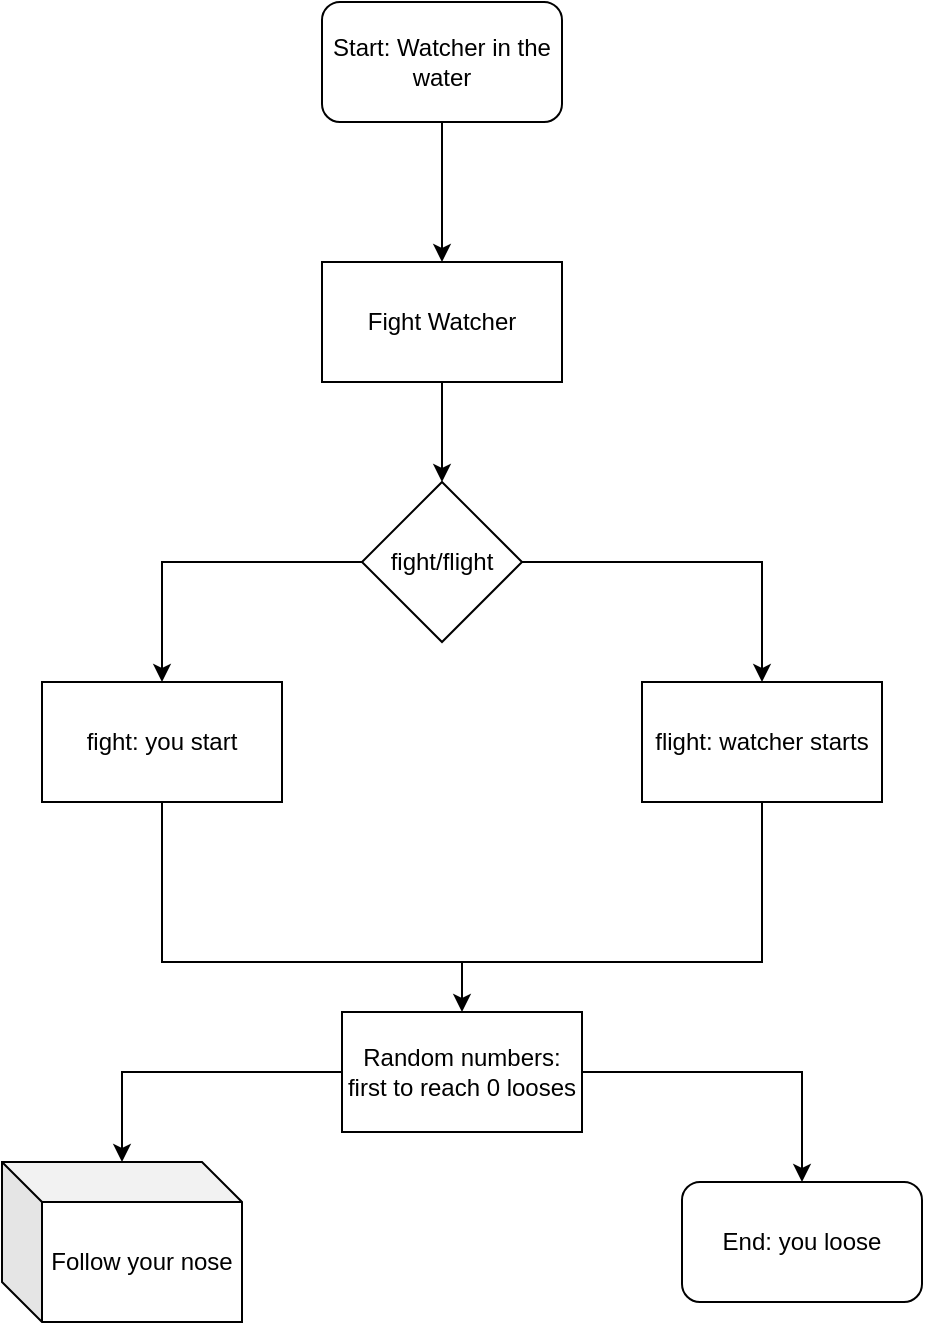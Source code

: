<mxfile version="20.5.3" type="device"><diagram id="C5RBs43oDa-KdzZeNtuy" name="Page-1"><mxGraphModel dx="1287" dy="727" grid="1" gridSize="10" guides="1" tooltips="1" connect="1" arrows="1" fold="1" page="1" pageScale="1" pageWidth="827" pageHeight="1169" math="0" shadow="0"><root><mxCell id="WIyWlLk6GJQsqaUBKTNV-0"/><mxCell id="WIyWlLk6GJQsqaUBKTNV-1" parent="WIyWlLk6GJQsqaUBKTNV-0"/><mxCell id="vhoY7N5zyZrHo9tCLuSO-2" value="" style="edgeStyle=orthogonalEdgeStyle;rounded=0;orthogonalLoop=1;jettySize=auto;html=1;" edge="1" parent="WIyWlLk6GJQsqaUBKTNV-1" source="vhoY7N5zyZrHo9tCLuSO-0"><mxGeometry relative="1" as="geometry"><mxPoint x="210" y="180" as="targetPoint"/></mxGeometry></mxCell><mxCell id="vhoY7N5zyZrHo9tCLuSO-0" value="Start: Watcher in the water" style="rounded=1;whiteSpace=wrap;html=1;" vertex="1" parent="WIyWlLk6GJQsqaUBKTNV-1"><mxGeometry x="150" y="50" width="120" height="60" as="geometry"/></mxCell><mxCell id="vhoY7N5zyZrHo9tCLuSO-14" value="" style="edgeStyle=orthogonalEdgeStyle;rounded=0;orthogonalLoop=1;jettySize=auto;html=1;entryX=0.5;entryY=0;entryDx=0;entryDy=0;" edge="1" parent="WIyWlLk6GJQsqaUBKTNV-1" source="vhoY7N5zyZrHo9tCLuSO-9" target="vhoY7N5zyZrHo9tCLuSO-15"><mxGeometry relative="1" as="geometry"><mxPoint x="380" y="410" as="targetPoint"/></mxGeometry></mxCell><mxCell id="vhoY7N5zyZrHo9tCLuSO-9" value="Fight Watcher" style="rounded=0;whiteSpace=wrap;html=1;" vertex="1" parent="WIyWlLk6GJQsqaUBKTNV-1"><mxGeometry x="150" y="180" width="120" height="60" as="geometry"/></mxCell><mxCell id="vhoY7N5zyZrHo9tCLuSO-17" value="" style="edgeStyle=orthogonalEdgeStyle;rounded=0;orthogonalLoop=1;jettySize=auto;html=1;" edge="1" parent="WIyWlLk6GJQsqaUBKTNV-1" source="vhoY7N5zyZrHo9tCLuSO-15" target="vhoY7N5zyZrHo9tCLuSO-16"><mxGeometry relative="1" as="geometry"/></mxCell><mxCell id="vhoY7N5zyZrHo9tCLuSO-21" value="" style="edgeStyle=orthogonalEdgeStyle;rounded=0;orthogonalLoop=1;jettySize=auto;html=1;" edge="1" parent="WIyWlLk6GJQsqaUBKTNV-1" source="vhoY7N5zyZrHo9tCLuSO-15" target="vhoY7N5zyZrHo9tCLuSO-20"><mxGeometry relative="1" as="geometry"/></mxCell><mxCell id="vhoY7N5zyZrHo9tCLuSO-15" value="fight/flight" style="rhombus;whiteSpace=wrap;html=1;" vertex="1" parent="WIyWlLk6GJQsqaUBKTNV-1"><mxGeometry x="170" y="290" width="80" height="80" as="geometry"/></mxCell><mxCell id="vhoY7N5zyZrHo9tCLuSO-23" value="" style="edgeStyle=orthogonalEdgeStyle;rounded=0;orthogonalLoop=1;jettySize=auto;html=1;exitX=0.5;exitY=1;exitDx=0;exitDy=0;entryX=0.5;entryY=0;entryDx=0;entryDy=0;" edge="1" parent="WIyWlLk6GJQsqaUBKTNV-1" source="vhoY7N5zyZrHo9tCLuSO-16" target="vhoY7N5zyZrHo9tCLuSO-22"><mxGeometry relative="1" as="geometry"><Array as="points"><mxPoint x="220" y="530"/><mxPoint x="380" y="530"/></Array></mxGeometry></mxCell><mxCell id="vhoY7N5zyZrHo9tCLuSO-16" value="fight: you start" style="whiteSpace=wrap;html=1;" vertex="1" parent="WIyWlLk6GJQsqaUBKTNV-1"><mxGeometry x="10" y="390" width="120" height="60" as="geometry"/></mxCell><mxCell id="vhoY7N5zyZrHo9tCLuSO-20" value="flight: watcher starts" style="whiteSpace=wrap;html=1;" vertex="1" parent="WIyWlLk6GJQsqaUBKTNV-1"><mxGeometry x="310" y="390" width="120" height="60" as="geometry"/></mxCell><mxCell id="vhoY7N5zyZrHo9tCLuSO-27" value="" style="edgeStyle=orthogonalEdgeStyle;rounded=0;orthogonalLoop=1;jettySize=auto;html=1;" edge="1" parent="WIyWlLk6GJQsqaUBKTNV-1" source="vhoY7N5zyZrHo9tCLuSO-22" target="vhoY7N5zyZrHo9tCLuSO-26"><mxGeometry relative="1" as="geometry"/></mxCell><mxCell id="vhoY7N5zyZrHo9tCLuSO-33" value="" style="edgeStyle=orthogonalEdgeStyle;rounded=0;orthogonalLoop=1;jettySize=auto;html=1;exitX=0;exitY=0.5;exitDx=0;exitDy=0;" edge="1" parent="WIyWlLk6GJQsqaUBKTNV-1" source="vhoY7N5zyZrHo9tCLuSO-22" target="vhoY7N5zyZrHo9tCLuSO-28"><mxGeometry relative="1" as="geometry"><mxPoint x="220" y="695" as="targetPoint"/></mxGeometry></mxCell><mxCell id="vhoY7N5zyZrHo9tCLuSO-22" value="Random numbers: first to reach 0 looses" style="whiteSpace=wrap;html=1;" vertex="1" parent="WIyWlLk6GJQsqaUBKTNV-1"><mxGeometry x="160" y="555" width="120" height="60" as="geometry"/></mxCell><mxCell id="vhoY7N5zyZrHo9tCLuSO-25" value="" style="endArrow=none;html=1;rounded=0;entryX=0.5;entryY=1;entryDx=0;entryDy=0;" edge="1" parent="WIyWlLk6GJQsqaUBKTNV-1" target="vhoY7N5zyZrHo9tCLuSO-20"><mxGeometry width="50" height="50" relative="1" as="geometry"><mxPoint x="220" y="530" as="sourcePoint"/><mxPoint x="390" y="250" as="targetPoint"/><Array as="points"><mxPoint x="370" y="530"/></Array></mxGeometry></mxCell><mxCell id="vhoY7N5zyZrHo9tCLuSO-26" value="End: you loose" style="rounded=1;whiteSpace=wrap;html=1;" vertex="1" parent="WIyWlLk6GJQsqaUBKTNV-1"><mxGeometry x="330" y="640" width="120" height="60" as="geometry"/></mxCell><mxCell id="vhoY7N5zyZrHo9tCLuSO-28" value="Follow your nose" style="shape=cube;whiteSpace=wrap;html=1;boundedLbl=1;backgroundOutline=1;darkOpacity=0.05;darkOpacity2=0.1;" vertex="1" parent="WIyWlLk6GJQsqaUBKTNV-1"><mxGeometry x="-10" y="630" width="120" height="80" as="geometry"/></mxCell></root></mxGraphModel></diagram></mxfile>